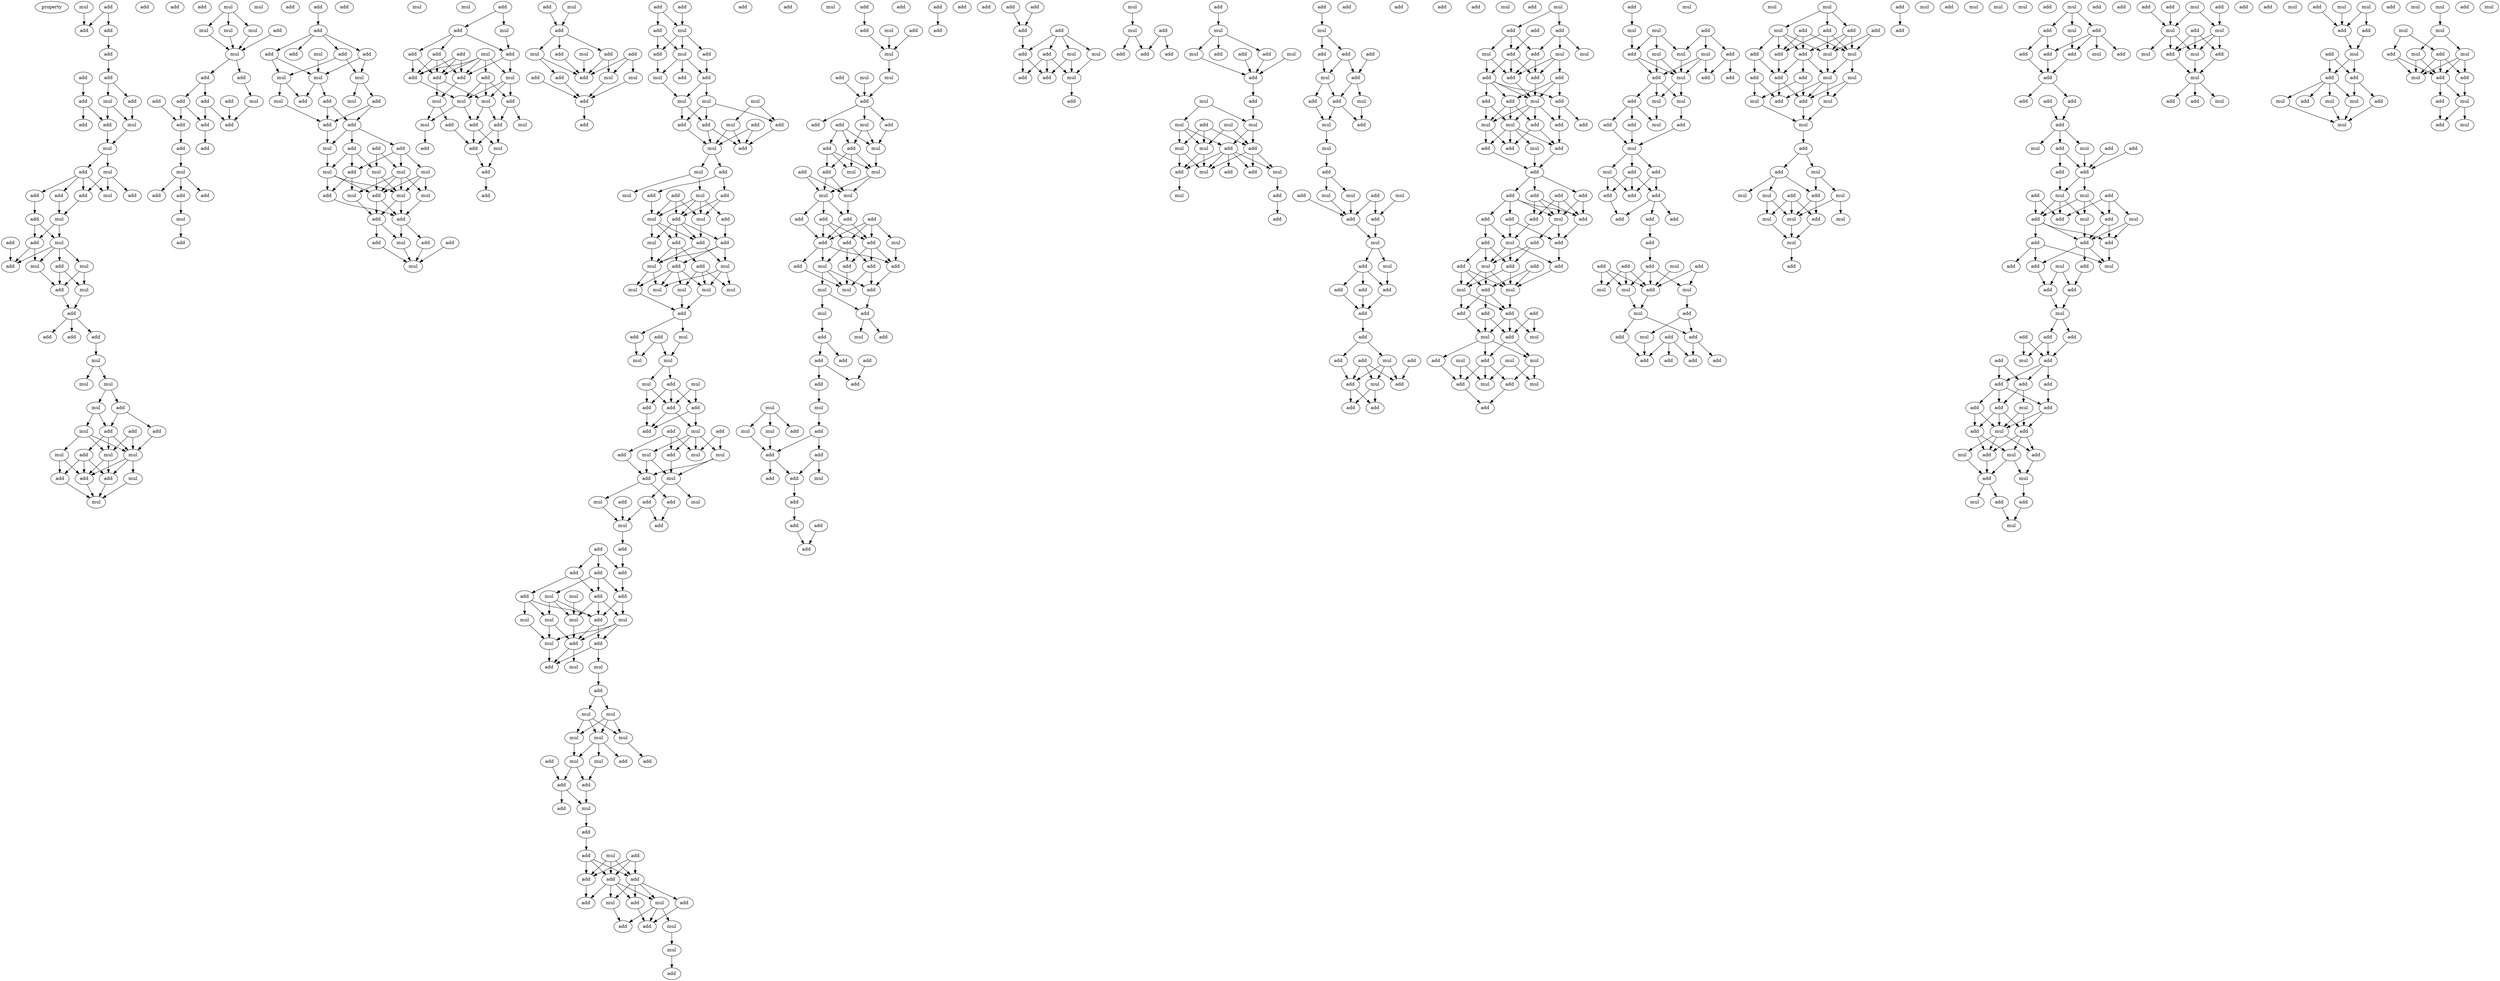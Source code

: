 digraph {
    node [fontcolor=black]
    property [mul=2,lf=1.8]
    0 [ label = mul ];
    1 [ label = add ];
    2 [ label = add ];
    3 [ label = add ];
    4 [ label = add ];
    5 [ label = add ];
    6 [ label = add ];
    7 [ label = add ];
    8 [ label = add ];
    9 [ label = add ];
    10 [ label = add ];
    11 [ label = mul ];
    12 [ label = add ];
    13 [ label = mul ];
    14 [ label = add ];
    15 [ label = mul ];
    16 [ label = add ];
    17 [ label = mul ];
    18 [ label = add ];
    19 [ label = add ];
    20 [ label = add ];
    21 [ label = mul ];
    22 [ label = add ];
    23 [ label = mul ];
    24 [ label = add ];
    25 [ label = add ];
    26 [ label = add ];
    27 [ label = mul ];
    28 [ label = add ];
    29 [ label = add ];
    30 [ label = mul ];
    31 [ label = mul ];
    32 [ label = add ];
    33 [ label = mul ];
    34 [ label = add ];
    35 [ label = add ];
    36 [ label = add ];
    37 [ label = add ];
    38 [ label = add ];
    39 [ label = mul ];
    40 [ label = mul ];
    41 [ label = mul ];
    42 [ label = mul ];
    43 [ label = add ];
    44 [ label = add ];
    45 [ label = add ];
    46 [ label = add ];
    47 [ label = mul ];
    48 [ label = mul ];
    49 [ label = add ];
    50 [ label = mul ];
    51 [ label = mul ];
    52 [ label = add ];
    53 [ label = add ];
    54 [ label = add ];
    55 [ label = mul ];
    56 [ label = mul ];
    57 [ label = mul ];
    58 [ label = add ];
    59 [ label = mul ];
    60 [ label = mul ];
    61 [ label = mul ];
    62 [ label = mul ];
    63 [ label = add ];
    64 [ label = add ];
    65 [ label = mul ];
    66 [ label = add ];
    67 [ label = add ];
    68 [ label = add ];
    69 [ label = add ];
    70 [ label = add ];
    71 [ label = add ];
    72 [ label = add ];
    73 [ label = add ];
    74 [ label = add ];
    75 [ label = mul ];
    76 [ label = add ];
    77 [ label = add ];
    78 [ label = mul ];
    79 [ label = add ];
    80 [ label = add ];
    81 [ label = mul ];
    82 [ label = add ];
    83 [ label = add ];
    84 [ label = add ];
    85 [ label = add ];
    86 [ label = mul ];
    87 [ label = add ];
    88 [ label = add ];
    89 [ label = add ];
    90 [ label = add ];
    91 [ label = mul ];
    92 [ label = mul ];
    93 [ label = mul ];
    94 [ label = mul ];
    95 [ label = add ];
    96 [ label = mul ];
    97 [ label = add ];
    98 [ label = add ];
    99 [ label = add ];
    100 [ label = add ];
    101 [ label = mul ];
    102 [ label = add ];
    103 [ label = add ];
    104 [ label = add ];
    105 [ label = add ];
    106 [ label = mul ];
    107 [ label = mul ];
    108 [ label = mul ];
    109 [ label = mul ];
    110 [ label = add ];
    111 [ label = mul ];
    112 [ label = add ];
    113 [ label = mul ];
    114 [ label = mul ];
    115 [ label = add ];
    116 [ label = add ];
    117 [ label = add ];
    118 [ label = add ];
    119 [ label = mul ];
    120 [ label = add ];
    121 [ label = mul ];
    122 [ label = mul ];
    123 [ label = mul ];
    124 [ label = add ];
    125 [ label = mul ];
    126 [ label = add ];
    127 [ label = add ];
    128 [ label = mul ];
    129 [ label = add ];
    130 [ label = add ];
    131 [ label = add ];
    132 [ label = add ];
    133 [ label = add ];
    134 [ label = add ];
    135 [ label = mul ];
    136 [ label = add ];
    137 [ label = add ];
    138 [ label = mul ];
    139 [ label = mul ];
    140 [ label = mul ];
    141 [ label = add ];
    142 [ label = add ];
    143 [ label = add ];
    144 [ label = mul ];
    145 [ label = mul ];
    146 [ label = mul ];
    147 [ label = add ];
    148 [ label = add ];
    149 [ label = add ];
    150 [ label = add ];
    151 [ label = add ];
    152 [ label = mul ];
    153 [ label = add ];
    154 [ label = add ];
    155 [ label = add ];
    156 [ label = mul ];
    157 [ label = add ];
    158 [ label = mul ];
    159 [ label = add ];
    160 [ label = mul ];
    161 [ label = add ];
    162 [ label = mul ];
    163 [ label = add ];
    164 [ label = add ];
    165 [ label = add ];
    166 [ label = add ];
    167 [ label = add ];
    168 [ label = add ];
    169 [ label = mul ];
    170 [ label = mul ];
    171 [ label = add ];
    172 [ label = add ];
    173 [ label = mul ];
    174 [ label = add ];
    175 [ label = add ];
    176 [ label = mul ];
    177 [ label = mul ];
    178 [ label = mul ];
    179 [ label = add ];
    180 [ label = add ];
    181 [ label = mul ];
    182 [ label = add ];
    183 [ label = add ];
    184 [ label = mul ];
    185 [ label = add ];
    186 [ label = add ];
    187 [ label = mul ];
    188 [ label = mul ];
    189 [ label = add ];
    190 [ label = mul ];
    191 [ label = add ];
    192 [ label = add ];
    193 [ label = add ];
    194 [ label = mul ];
    195 [ label = add ];
    196 [ label = mul ];
    197 [ label = add ];
    198 [ label = add ];
    199 [ label = mul ];
    200 [ label = add ];
    201 [ label = add ];
    202 [ label = mul ];
    203 [ label = add ];
    204 [ label = mul ];
    205 [ label = mul ];
    206 [ label = mul ];
    207 [ label = mul ];
    208 [ label = mul ];
    209 [ label = mul ];
    210 [ label = add ];
    211 [ label = add ];
    212 [ label = add ];
    213 [ label = mul ];
    214 [ label = add ];
    215 [ label = mul ];
    216 [ label = mul ];
    217 [ label = mul ];
    218 [ label = mul ];
    219 [ label = add ];
    220 [ label = add ];
    221 [ label = add ];
    222 [ label = add ];
    223 [ label = add ];
    224 [ label = add ];
    225 [ label = add ];
    226 [ label = mul ];
    227 [ label = add ];
    228 [ label = add ];
    229 [ label = mul ];
    230 [ label = mul ];
    231 [ label = mul ];
    232 [ label = mul ];
    233 [ label = add ];
    234 [ label = add ];
    235 [ label = mul ];
    236 [ label = add ];
    237 [ label = add ];
    238 [ label = mul ];
    239 [ label = mul ];
    240 [ label = add ];
    241 [ label = add ];
    242 [ label = add ];
    243 [ label = add ];
    244 [ label = add ];
    245 [ label = add ];
    246 [ label = add ];
    247 [ label = add ];
    248 [ label = add ];
    249 [ label = mul ];
    250 [ label = mul ];
    251 [ label = add ];
    252 [ label = mul ];
    253 [ label = mul ];
    254 [ label = mul ];
    255 [ label = mul ];
    256 [ label = add ];
    257 [ label = add ];
    258 [ label = mul ];
    259 [ label = add ];
    260 [ label = add ];
    261 [ label = mul ];
    262 [ label = mul ];
    263 [ label = add ];
    264 [ label = mul ];
    265 [ label = mul ];
    266 [ label = mul ];
    267 [ label = mul ];
    268 [ label = mul ];
    269 [ label = add ];
    270 [ label = mul ];
    271 [ label = add ];
    272 [ label = add ];
    273 [ label = mul ];
    274 [ label = add ];
    275 [ label = add ];
    276 [ label = mul ];
    277 [ label = add ];
    278 [ label = add ];
    279 [ label = add ];
    280 [ label = mul ];
    281 [ label = mul ];
    282 [ label = add ];
    283 [ label = add ];
    284 [ label = add ];
    285 [ label = add ];
    286 [ label = add ];
    287 [ label = add ];
    288 [ label = mul ];
    289 [ label = add ];
    290 [ label = mul ];
    291 [ label = add ];
    292 [ label = add ];
    293 [ label = mul ];
    294 [ label = mul ];
    295 [ label = add ];
    296 [ label = add ];
    297 [ label = add ];
    298 [ label = mul ];
    299 [ label = add ];
    300 [ label = mul ];
    301 [ label = add ];
    302 [ label = add ];
    303 [ label = mul ];
    304 [ label = mul ];
    305 [ label = add ];
    306 [ label = mul ];
    307 [ label = add ];
    308 [ label = add ];
    309 [ label = add ];
    310 [ label = add ];
    311 [ label = mul ];
    312 [ label = add ];
    313 [ label = add ];
    314 [ label = add ];
    315 [ label = mul ];
    316 [ label = mul ];
    317 [ label = mul ];
    318 [ label = mul ];
    319 [ label = add ];
    320 [ label = add ];
    321 [ label = add ];
    322 [ label = add ];
    323 [ label = add ];
    324 [ label = add ];
    325 [ label = add ];
    326 [ label = mul ];
    327 [ label = add ];
    328 [ label = add ];
    329 [ label = mul ];
    330 [ label = add ];
    331 [ label = add ];
    332 [ label = add ];
    333 [ label = mul ];
    334 [ label = mul ];
    335 [ label = mul ];
    336 [ label = add ];
    337 [ label = add ];
    338 [ label = add ];
    339 [ label = add ];
    340 [ label = mul ];
    341 [ label = add ];
    342 [ label = add ];
    343 [ label = add ];
    344 [ label = add ];
    345 [ label = add ];
    346 [ label = add ];
    347 [ label = mul ];
    348 [ label = mul ];
    349 [ label = add ];
    350 [ label = mul ];
    351 [ label = mul ];
    352 [ label = add ];
    353 [ label = add ];
    354 [ label = add ];
    355 [ label = add ];
    356 [ label = add ];
    357 [ label = mul ];
    358 [ label = add ];
    359 [ label = add ];
    360 [ label = add ];
    361 [ label = add ];
    362 [ label = add ];
    363 [ label = add ];
    364 [ label = add ];
    365 [ label = add ];
    366 [ label = add ];
    367 [ label = add ];
    368 [ label = add ];
    369 [ label = add ];
    370 [ label = mul ];
    371 [ label = mul ];
    372 [ label = mul ];
    373 [ label = add ];
    374 [ label = add ];
    375 [ label = add ];
    376 [ label = mul ];
    377 [ label = mul ];
    378 [ label = add ];
    379 [ label = add ];
    380 [ label = add ];
    381 [ label = add ];
    382 [ label = add ];
    383 [ label = mul ];
    384 [ label = add ];
    385 [ label = add ];
    386 [ label = mul ];
    387 [ label = add ];
    388 [ label = mul ];
    389 [ label = add ];
    390 [ label = mul ];
    391 [ label = add ];
    392 [ label = mul ];
    393 [ label = mul ];
    394 [ label = add ];
    395 [ label = mul ];
    396 [ label = mul ];
    397 [ label = mul ];
    398 [ label = add ];
    399 [ label = add ];
    400 [ label = add ];
    401 [ label = mul ];
    402 [ label = mul ];
    403 [ label = add ];
    404 [ label = add ];
    405 [ label = mul ];
    406 [ label = add ];
    407 [ label = add ];
    408 [ label = add ];
    409 [ label = add ];
    410 [ label = mul ];
    411 [ label = add ];
    412 [ label = add ];
    413 [ label = add ];
    414 [ label = mul ];
    415 [ label = add ];
    416 [ label = add ];
    417 [ label = mul ];
    418 [ label = add ];
    419 [ label = add ];
    420 [ label = mul ];
    421 [ label = add ];
    422 [ label = mul ];
    423 [ label = add ];
    424 [ label = add ];
    425 [ label = add ];
    426 [ label = mul ];
    427 [ label = mul ];
    428 [ label = mul ];
    429 [ label = add ];
    430 [ label = add ];
    431 [ label = mul ];
    432 [ label = add ];
    433 [ label = mul ];
    434 [ label = add ];
    435 [ label = add ];
    436 [ label = mul ];
    437 [ label = add ];
    438 [ label = add ];
    439 [ label = add ];
    440 [ label = add ];
    441 [ label = add ];
    442 [ label = add ];
    443 [ label = mul ];
    444 [ label = add ];
    445 [ label = add ];
    446 [ label = add ];
    447 [ label = mul ];
    448 [ label = add ];
    449 [ label = add ];
    450 [ label = add ];
    451 [ label = add ];
    452 [ label = mul ];
    453 [ label = add ];
    454 [ label = add ];
    455 [ label = add ];
    456 [ label = add ];
    457 [ label = mul ];
    458 [ label = add ];
    459 [ label = mul ];
    460 [ label = mul ];
    461 [ label = add ];
    462 [ label = add ];
    463 [ label = add ];
    464 [ label = add ];
    465 [ label = add ];
    466 [ label = add ];
    467 [ label = add ];
    468 [ label = mul ];
    469 [ label = add ];
    470 [ label = mul ];
    471 [ label = mul ];
    472 [ label = add ];
    473 [ label = add ];
    474 [ label = mul ];
    475 [ label = add ];
    476 [ label = add ];
    477 [ label = add ];
    478 [ label = add ];
    479 [ label = add ];
    480 [ label = add ];
    481 [ label = add ];
    482 [ label = add ];
    483 [ label = add ];
    484 [ label = add ];
    485 [ label = mul ];
    486 [ label = add ];
    487 [ label = add ];
    488 [ label = mul ];
    489 [ label = add ];
    490 [ label = add ];
    491 [ label = add ];
    492 [ label = add ];
    493 [ label = add ];
    494 [ label = add ];
    495 [ label = mul ];
    496 [ label = add ];
    497 [ label = add ];
    498 [ label = mul ];
    499 [ label = mul ];
    500 [ label = add ];
    501 [ label = add ];
    502 [ label = add ];
    503 [ label = add ];
    504 [ label = mul ];
    505 [ label = mul ];
    506 [ label = add ];
    507 [ label = add ];
    508 [ label = add ];
    509 [ label = mul ];
    510 [ label = mul ];
    511 [ label = mul ];
    512 [ label = mul ];
    513 [ label = mul ];
    514 [ label = add ];
    515 [ label = add ];
    516 [ label = add ];
    517 [ label = add ];
    518 [ label = mul ];
    519 [ label = add ];
    520 [ label = mul ];
    521 [ label = add ];
    522 [ label = mul ];
    523 [ label = add ];
    524 [ label = mul ];
    525 [ label = mul ];
    526 [ label = add ];
    527 [ label = add ];
    528 [ label = add ];
    529 [ label = mul ];
    530 [ label = mul ];
    531 [ label = add ];
    532 [ label = mul ];
    533 [ label = mul ];
    534 [ label = add ];
    535 [ label = mul ];
    536 [ label = add ];
    537 [ label = add ];
    538 [ label = mul ];
    539 [ label = mul ];
    540 [ label = mul ];
    541 [ label = add ];
    542 [ label = add ];
    543 [ label = add ];
    544 [ label = add ];
    545 [ label = add ];
    546 [ label = add ];
    547 [ label = add ];
    548 [ label = add ];
    549 [ label = add ];
    550 [ label = add ];
    551 [ label = mul ];
    552 [ label = add ];
    553 [ label = add ];
    554 [ label = add ];
    555 [ label = mul ];
    556 [ label = add ];
    557 [ label = mul ];
    558 [ label = mul ];
    559 [ label = add ];
    560 [ label = mul ];
    561 [ label = add ];
    562 [ label = mul ];
    563 [ label = add ];
    564 [ label = add ];
    565 [ label = add ];
    566 [ label = add ];
    567 [ label = add ];
    568 [ label = add ];
    569 [ label = mul ];
    570 [ label = add ];
    571 [ label = add ];
    572 [ label = mul ];
    573 [ label = add ];
    574 [ label = add ];
    575 [ label = mul ];
    576 [ label = mul ];
    577 [ label = add ];
    578 [ label = add ];
    579 [ label = add ];
    580 [ label = add ];
    581 [ label = mul ];
    582 [ label = mul ];
    583 [ label = add ];
    584 [ label = add ];
    585 [ label = add ];
    586 [ label = add ];
    587 [ label = mul ];
    588 [ label = mul ];
    589 [ label = mul ];
    590 [ label = add ];
    591 [ label = add ];
    592 [ label = mul ];
    593 [ label = mul ];
    594 [ label = mul ];
    595 [ label = add ];
    596 [ label = mul ];
    597 [ label = add ];
    598 [ label = add ];
    599 [ label = mul ];
    600 [ label = mul ];
    601 [ label = mul ];
    602 [ label = mul ];
    603 [ label = add ];
    604 [ label = mul ];
    605 [ label = add ];
    606 [ label = mul ];
    607 [ label = add ];
    608 [ label = add ];
    609 [ label = mul ];
    610 [ label = mul ];
    611 [ label = add ];
    612 [ label = mul ];
    613 [ label = mul ];
    614 [ label = add ];
    615 [ label = add ];
    616 [ label = add ];
    617 [ label = add ];
    618 [ label = add ];
    619 [ label = add ];
    620 [ label = mul ];
    621 [ label = add ];
    622 [ label = add ];
    623 [ label = add ];
    624 [ label = add ];
    625 [ label = add ];
    626 [ label = add ];
    627 [ label = mul ];
    628 [ label = mul ];
    629 [ label = add ];
    630 [ label = add ];
    631 [ label = add ];
    632 [ label = add ];
    633 [ label = add ];
    634 [ label = add ];
    635 [ label = mul ];
    636 [ label = add ];
    637 [ label = mul ];
    638 [ label = mul ];
    639 [ label = mul ];
    640 [ label = add ];
    641 [ label = add ];
    642 [ label = add ];
    643 [ label = add ];
    644 [ label = add ];
    645 [ label = add ];
    646 [ label = add ];
    647 [ label = add ];
    648 [ label = mul ];
    649 [ label = mul ];
    650 [ label = add ];
    651 [ label = add ];
    652 [ label = add ];
    653 [ label = mul ];
    654 [ label = add ];
    655 [ label = add ];
    656 [ label = add ];
    657 [ label = add ];
    658 [ label = mul ];
    659 [ label = add ];
    660 [ label = add ];
    661 [ label = add ];
    662 [ label = add ];
    663 [ label = mul ];
    664 [ label = add ];
    665 [ label = add ];
    666 [ label = add ];
    667 [ label = add ];
    668 [ label = mul ];
    669 [ label = add ];
    670 [ label = add ];
    671 [ label = mul ];
    672 [ label = mul ];
    673 [ label = add ];
    674 [ label = mul ];
    675 [ label = add ];
    676 [ label = mul ];
    677 [ label = add ];
    678 [ label = add ];
    679 [ label = mul ];
    680 [ label = add ];
    681 [ label = add ];
    682 [ label = add ];
    683 [ label = mul ];
    684 [ label = add ];
    685 [ label = mul ];
    686 [ label = mul ];
    687 [ label = add ];
    688 [ label = mul ];
    689 [ label = mul ];
    690 [ label = add ];
    691 [ label = add ];
    692 [ label = mul ];
    693 [ label = add ];
    694 [ label = add ];
    695 [ label = mul ];
    696 [ label = add ];
    697 [ label = add ];
    698 [ label = mul ];
    699 [ label = mul ];
    700 [ label = mul ];
    701 [ label = add ];
    702 [ label = add ];
    703 [ label = add ];
    704 [ label = add ];
    705 [ label = add ];
    706 [ label = mul ];
    707 [ label = add ];
    708 [ label = add ];
    709 [ label = add ];
    710 [ label = mul ];
    711 [ label = mul ];
    712 [ label = mul ];
    713 [ label = add ];
    714 [ label = mul ];
    715 [ label = mul ];
    716 [ label = mul ];
    717 [ label = mul ];
    718 [ label = mul ];
    719 [ label = add ];
    720 [ label = mul ];
    721 [ label = add ];
    722 [ label = mul ];
    723 [ label = add ];
    724 [ label = add ];
    725 [ label = mul ];
    726 [ label = add ];
    727 [ label = mul ];
    728 [ label = add ];
    729 [ label = mul ];
    730 [ label = add ];
    731 [ label = mul ];
    0 -> 3 [ name = 0 ];
    1 -> 3 [ name = 1 ];
    1 -> 4 [ name = 2 ];
    4 -> 5 [ name = 3 ];
    5 -> 6 [ name = 4 ];
    6 -> 10 [ name = 5 ];
    6 -> 11 [ name = 6 ];
    7 -> 9 [ name = 7 ];
    9 -> 12 [ name = 8 ];
    9 -> 14 [ name = 9 ];
    10 -> 13 [ name = 10 ];
    11 -> 12 [ name = 11 ];
    11 -> 13 [ name = 12 ];
    12 -> 15 [ name = 13 ];
    13 -> 15 [ name = 14 ];
    15 -> 16 [ name = 15 ];
    15 -> 17 [ name = 16 ];
    16 -> 18 [ name = 17 ];
    16 -> 20 [ name = 18 ];
    16 -> 21 [ name = 19 ];
    16 -> 22 [ name = 20 ];
    17 -> 19 [ name = 21 ];
    17 -> 20 [ name = 22 ];
    17 -> 21 [ name = 23 ];
    18 -> 23 [ name = 24 ];
    20 -> 23 [ name = 25 ];
    22 -> 24 [ name = 26 ];
    23 -> 26 [ name = 27 ];
    23 -> 27 [ name = 28 ];
    24 -> 26 [ name = 29 ];
    24 -> 27 [ name = 30 ];
    25 -> 28 [ name = 31 ];
    26 -> 28 [ name = 32 ];
    26 -> 31 [ name = 33 ];
    27 -> 28 [ name = 34 ];
    27 -> 29 [ name = 35 ];
    27 -> 30 [ name = 36 ];
    27 -> 31 [ name = 37 ];
    29 -> 32 [ name = 38 ];
    29 -> 33 [ name = 39 ];
    30 -> 32 [ name = 40 ];
    30 -> 33 [ name = 41 ];
    31 -> 32 [ name = 42 ];
    32 -> 34 [ name = 43 ];
    33 -> 34 [ name = 44 ];
    34 -> 35 [ name = 45 ];
    34 -> 36 [ name = 46 ];
    34 -> 37 [ name = 47 ];
    37 -> 39 [ name = 48 ];
    39 -> 40 [ name = 49 ];
    39 -> 41 [ name = 50 ];
    41 -> 42 [ name = 51 ];
    41 -> 43 [ name = 52 ];
    42 -> 46 [ name = 53 ];
    42 -> 47 [ name = 54 ];
    43 -> 44 [ name = 55 ];
    43 -> 46 [ name = 56 ];
    44 -> 48 [ name = 57 ];
    45 -> 48 [ name = 58 ];
    45 -> 50 [ name = 59 ];
    46 -> 48 [ name = 60 ];
    46 -> 49 [ name = 61 ];
    46 -> 50 [ name = 62 ];
    47 -> 48 [ name = 63 ];
    47 -> 50 [ name = 64 ];
    47 -> 51 [ name = 65 ];
    48 -> 53 [ name = 66 ];
    48 -> 54 [ name = 67 ];
    48 -> 55 [ name = 68 ];
    49 -> 52 [ name = 69 ];
    49 -> 53 [ name = 70 ];
    49 -> 54 [ name = 71 ];
    50 -> 53 [ name = 72 ];
    50 -> 54 [ name = 73 ];
    51 -> 52 [ name = 74 ];
    51 -> 53 [ name = 75 ];
    52 -> 56 [ name = 76 ];
    53 -> 56 [ name = 77 ];
    54 -> 56 [ name = 78 ];
    55 -> 56 [ name = 79 ];
    57 -> 59 [ name = 80 ];
    57 -> 60 [ name = 81 ];
    57 -> 61 [ name = 82 ];
    58 -> 62 [ name = 83 ];
    59 -> 62 [ name = 84 ];
    60 -> 62 [ name = 85 ];
    61 -> 62 [ name = 86 ];
    62 -> 63 [ name = 87 ];
    62 -> 64 [ name = 88 ];
    63 -> 66 [ name = 89 ];
    63 -> 67 [ name = 90 ];
    64 -> 65 [ name = 91 ];
    65 -> 70 [ name = 92 ];
    66 -> 71 [ name = 93 ];
    66 -> 72 [ name = 94 ];
    67 -> 70 [ name = 95 ];
    67 -> 71 [ name = 96 ];
    68 -> 72 [ name = 97 ];
    69 -> 70 [ name = 98 ];
    71 -> 73 [ name = 99 ];
    72 -> 74 [ name = 100 ];
    74 -> 75 [ name = 101 ];
    75 -> 76 [ name = 102 ];
    75 -> 77 [ name = 103 ];
    75 -> 79 [ name = 104 ];
    77 -> 81 [ name = 105 ];
    81 -> 82 [ name = 106 ];
    83 -> 85 [ name = 107 ];
    85 -> 87 [ name = 108 ];
    85 -> 88 [ name = 109 ];
    85 -> 89 [ name = 110 ];
    85 -> 90 [ name = 111 ];
    86 -> 91 [ name = 112 ];
    87 -> 92 [ name = 113 ];
    87 -> 93 [ name = 114 ];
    88 -> 91 [ name = 115 ];
    88 -> 92 [ name = 116 ];
    90 -> 91 [ name = 117 ];
    90 -> 93 [ name = 118 ];
    91 -> 95 [ name = 119 ];
    91 -> 97 [ name = 120 ];
    92 -> 96 [ name = 121 ];
    92 -> 97 [ name = 122 ];
    93 -> 94 [ name = 123 ];
    93 -> 98 [ name = 124 ];
    95 -> 99 [ name = 125 ];
    95 -> 100 [ name = 126 ];
    96 -> 99 [ name = 127 ];
    98 -> 99 [ name = 128 ];
    98 -> 100 [ name = 129 ];
    99 -> 101 [ name = 130 ];
    100 -> 101 [ name = 131 ];
    100 -> 102 [ name = 132 ];
    100 -> 104 [ name = 133 ];
    101 -> 106 [ name = 134 ];
    102 -> 105 [ name = 135 ];
    102 -> 107 [ name = 136 ];
    102 -> 108 [ name = 137 ];
    103 -> 107 [ name = 138 ];
    103 -> 109 [ name = 139 ];
    104 -> 105 [ name = 140 ];
    104 -> 106 [ name = 141 ];
    104 -> 109 [ name = 142 ];
    105 -> 112 [ name = 143 ];
    105 -> 113 [ name = 144 ];
    106 -> 110 [ name = 145 ];
    106 -> 112 [ name = 146 ];
    106 -> 114 [ name = 147 ];
    107 -> 110 [ name = 148 ];
    107 -> 111 [ name = 149 ];
    107 -> 113 [ name = 150 ];
    107 -> 114 [ name = 151 ];
    108 -> 110 [ name = 152 ];
    108 -> 111 [ name = 153 ];
    108 -> 114 [ name = 154 ];
    109 -> 110 [ name = 155 ];
    109 -> 114 [ name = 156 ];
    110 -> 115 [ name = 157 ];
    110 -> 116 [ name = 158 ];
    111 -> 116 [ name = 159 ];
    112 -> 116 [ name = 160 ];
    113 -> 115 [ name = 161 ];
    114 -> 115 [ name = 162 ];
    114 -> 116 [ name = 163 ];
    115 -> 117 [ name = 164 ];
    115 -> 119 [ name = 165 ];
    116 -> 118 [ name = 166 ];
    116 -> 119 [ name = 167 ];
    117 -> 121 [ name = 168 ];
    118 -> 121 [ name = 169 ];
    119 -> 121 [ name = 170 ];
    120 -> 121 [ name = 171 ];
    124 -> 125 [ name = 172 ];
    124 -> 126 [ name = 173 ];
    125 -> 130 [ name = 174 ];
    126 -> 129 [ name = 175 ];
    126 -> 130 [ name = 176 ];
    126 -> 131 [ name = 177 ];
    127 -> 132 [ name = 178 ];
    127 -> 134 [ name = 179 ];
    127 -> 136 [ name = 180 ];
    128 -> 132 [ name = 181 ];
    128 -> 133 [ name = 182 ];
    128 -> 134 [ name = 183 ];
    128 -> 135 [ name = 184 ];
    128 -> 136 [ name = 185 ];
    129 -> 132 [ name = 186 ];
    129 -> 134 [ name = 187 ];
    130 -> 135 [ name = 188 ];
    130 -> 136 [ name = 189 ];
    131 -> 132 [ name = 190 ];
    131 -> 134 [ name = 191 ];
    131 -> 136 [ name = 192 ];
    132 -> 139 [ name = 193 ];
    132 -> 140 [ name = 194 ];
    133 -> 137 [ name = 195 ];
    133 -> 138 [ name = 196 ];
    133 -> 139 [ name = 197 ];
    134 -> 138 [ name = 198 ];
    135 -> 137 [ name = 199 ];
    135 -> 138 [ name = 200 ];
    135 -> 139 [ name = 201 ];
    136 -> 140 [ name = 202 ];
    137 -> 143 [ name = 203 ];
    137 -> 144 [ name = 204 ];
    138 -> 141 [ name = 205 ];
    138 -> 145 [ name = 206 ];
    139 -> 141 [ name = 207 ];
    139 -> 143 [ name = 208 ];
    140 -> 142 [ name = 209 ];
    140 -> 145 [ name = 210 ];
    141 -> 146 [ name = 211 ];
    141 -> 147 [ name = 212 ];
    142 -> 147 [ name = 213 ];
    143 -> 146 [ name = 214 ];
    143 -> 147 [ name = 215 ];
    145 -> 148 [ name = 216 ];
    146 -> 149 [ name = 217 ];
    147 -> 149 [ name = 218 ];
    149 -> 150 [ name = 219 ];
    151 -> 153 [ name = 220 ];
    152 -> 153 [ name = 221 ];
    153 -> 155 [ name = 222 ];
    153 -> 156 [ name = 223 ];
    153 -> 157 [ name = 224 ];
    154 -> 160 [ name = 225 ];
    154 -> 162 [ name = 226 ];
    154 -> 163 [ name = 227 ];
    155 -> 163 [ name = 228 ];
    156 -> 159 [ name = 229 ];
    156 -> 163 [ name = 230 ];
    157 -> 160 [ name = 231 ];
    157 -> 163 [ name = 232 ];
    158 -> 163 [ name = 233 ];
    159 -> 164 [ name = 234 ];
    160 -> 164 [ name = 235 ];
    161 -> 164 [ name = 236 ];
    162 -> 164 [ name = 237 ];
    164 -> 165 [ name = 238 ];
    166 -> 168 [ name = 239 ];
    166 -> 169 [ name = 240 ];
    167 -> 169 [ name = 241 ];
    168 -> 170 [ name = 242 ];
    168 -> 171 [ name = 243 ];
    169 -> 170 [ name = 244 ];
    169 -> 171 [ name = 245 ];
    169 -> 172 [ name = 246 ];
    170 -> 173 [ name = 247 ];
    170 -> 174 [ name = 248 ];
    170 -> 175 [ name = 249 ];
    171 -> 173 [ name = 250 ];
    172 -> 175 [ name = 251 ];
    173 -> 177 [ name = 252 ];
    175 -> 177 [ name = 253 ];
    175 -> 178 [ name = 254 ];
    176 -> 180 [ name = 255 ];
    176 -> 181 [ name = 256 ];
    177 -> 179 [ name = 257 ];
    177 -> 183 [ name = 258 ];
    178 -> 179 [ name = 259 ];
    178 -> 180 [ name = 260 ];
    178 -> 183 [ name = 261 ];
    179 -> 184 [ name = 262 ];
    180 -> 185 [ name = 263 ];
    181 -> 184 [ name = 264 ];
    181 -> 185 [ name = 265 ];
    182 -> 184 [ name = 266 ];
    182 -> 185 [ name = 267 ];
    183 -> 184 [ name = 268 ];
    183 -> 185 [ name = 269 ];
    184 -> 186 [ name = 270 ];
    184 -> 187 [ name = 271 ];
    186 -> 191 [ name = 272 ];
    186 -> 192 [ name = 273 ];
    187 -> 188 [ name = 274 ];
    187 -> 190 [ name = 275 ];
    189 -> 193 [ name = 276 ];
    189 -> 194 [ name = 277 ];
    189 -> 196 [ name = 278 ];
    190 -> 193 [ name = 279 ];
    190 -> 194 [ name = 280 ];
    190 -> 195 [ name = 281 ];
    190 -> 196 [ name = 282 ];
    191 -> 193 [ name = 283 ];
    191 -> 194 [ name = 284 ];
    192 -> 196 [ name = 285 ];
    193 -> 197 [ name = 286 ];
    193 -> 198 [ name = 287 ];
    193 -> 199 [ name = 288 ];
    193 -> 200 [ name = 289 ];
    194 -> 197 [ name = 290 ];
    195 -> 200 [ name = 291 ];
    196 -> 197 [ name = 292 ];
    196 -> 198 [ name = 293 ];
    196 -> 199 [ name = 294 ];
    197 -> 202 [ name = 295 ];
    197 -> 204 [ name = 296 ];
    198 -> 201 [ name = 297 ];
    198 -> 203 [ name = 298 ];
    198 -> 204 [ name = 299 ];
    199 -> 204 [ name = 300 ];
    200 -> 201 [ name = 301 ];
    200 -> 202 [ name = 302 ];
    200 -> 204 [ name = 303 ];
    201 -> 206 [ name = 304 ];
    201 -> 207 [ name = 305 ];
    201 -> 208 [ name = 306 ];
    201 -> 209 [ name = 307 ];
    202 -> 205 [ name = 308 ];
    202 -> 208 [ name = 309 ];
    202 -> 209 [ name = 310 ];
    203 -> 205 [ name = 311 ];
    203 -> 207 [ name = 312 ];
    203 -> 209 [ name = 313 ];
    204 -> 206 [ name = 314 ];
    204 -> 208 [ name = 315 ];
    206 -> 210 [ name = 316 ];
    207 -> 210 [ name = 317 ];
    209 -> 210 [ name = 318 ];
    210 -> 212 [ name = 319 ];
    210 -> 213 [ name = 320 ];
    212 -> 216 [ name = 321 ];
    213 -> 215 [ name = 322 ];
    214 -> 215 [ name = 323 ];
    214 -> 216 [ name = 324 ];
    215 -> 218 [ name = 325 ];
    215 -> 219 [ name = 326 ];
    217 -> 220 [ name = 327 ];
    217 -> 222 [ name = 328 ];
    218 -> 220 [ name = 329 ];
    218 -> 221 [ name = 330 ];
    219 -> 220 [ name = 331 ];
    219 -> 221 [ name = 332 ];
    219 -> 222 [ name = 333 ];
    220 -> 224 [ name = 334 ];
    220 -> 226 [ name = 335 ];
    221 -> 224 [ name = 336 ];
    222 -> 224 [ name = 337 ];
    222 -> 226 [ name = 338 ];
    223 -> 229 [ name = 339 ];
    223 -> 231 [ name = 340 ];
    225 -> 227 [ name = 341 ];
    225 -> 228 [ name = 342 ];
    225 -> 231 [ name = 343 ];
    226 -> 228 [ name = 344 ];
    226 -> 229 [ name = 345 ];
    226 -> 230 [ name = 346 ];
    226 -> 231 [ name = 347 ];
    227 -> 233 [ name = 348 ];
    228 -> 232 [ name = 349 ];
    229 -> 232 [ name = 350 ];
    229 -> 233 [ name = 351 ];
    230 -> 232 [ name = 352 ];
    230 -> 233 [ name = 353 ];
    232 -> 236 [ name = 354 ];
    232 -> 238 [ name = 355 ];
    233 -> 234 [ name = 356 ];
    233 -> 235 [ name = 357 ];
    234 -> 240 [ name = 358 ];
    235 -> 239 [ name = 359 ];
    236 -> 239 [ name = 360 ];
    236 -> 240 [ name = 361 ];
    237 -> 239 [ name = 362 ];
    239 -> 242 [ name = 363 ];
    241 -> 243 [ name = 364 ];
    241 -> 244 [ name = 365 ];
    241 -> 245 [ name = 366 ];
    242 -> 244 [ name = 367 ];
    243 -> 246 [ name = 368 ];
    243 -> 248 [ name = 369 ];
    243 -> 250 [ name = 370 ];
    244 -> 248 [ name = 371 ];
    245 -> 246 [ name = 372 ];
    245 -> 247 [ name = 373 ];
    246 -> 251 [ name = 374 ];
    246 -> 254 [ name = 375 ];
    246 -> 255 [ name = 376 ];
    247 -> 251 [ name = 377 ];
    247 -> 252 [ name = 378 ];
    247 -> 253 [ name = 379 ];
    248 -> 251 [ name = 380 ];
    248 -> 255 [ name = 381 ];
    249 -> 254 [ name = 382 ];
    250 -> 251 [ name = 383 ];
    250 -> 252 [ name = 384 ];
    250 -> 254 [ name = 385 ];
    251 -> 256 [ name = 386 ];
    251 -> 257 [ name = 387 ];
    252 -> 257 [ name = 388 ];
    252 -> 258 [ name = 389 ];
    253 -> 258 [ name = 390 ];
    254 -> 257 [ name = 391 ];
    255 -> 256 [ name = 392 ];
    255 -> 257 [ name = 393 ];
    255 -> 258 [ name = 394 ];
    256 -> 259 [ name = 395 ];
    256 -> 262 [ name = 396 ];
    257 -> 259 [ name = 397 ];
    257 -> 261 [ name = 398 ];
    258 -> 259 [ name = 399 ];
    262 -> 263 [ name = 400 ];
    263 -> 264 [ name = 401 ];
    263 -> 265 [ name = 402 ];
    264 -> 266 [ name = 403 ];
    264 -> 267 [ name = 404 ];
    264 -> 268 [ name = 405 ];
    265 -> 266 [ name = 406 ];
    265 -> 267 [ name = 407 ];
    265 -> 268 [ name = 408 ];
    266 -> 273 [ name = 409 ];
    267 -> 270 [ name = 410 ];
    267 -> 272 [ name = 411 ];
    267 -> 273 [ name = 412 ];
    268 -> 271 [ name = 413 ];
    269 -> 274 [ name = 414 ];
    270 -> 275 [ name = 415 ];
    273 -> 274 [ name = 416 ];
    273 -> 275 [ name = 417 ];
    274 -> 276 [ name = 418 ];
    274 -> 277 [ name = 419 ];
    275 -> 276 [ name = 420 ];
    276 -> 278 [ name = 421 ];
    278 -> 279 [ name = 422 ];
    279 -> 283 [ name = 423 ];
    279 -> 284 [ name = 424 ];
    279 -> 285 [ name = 425 ];
    280 -> 283 [ name = 426 ];
    280 -> 284 [ name = 427 ];
    280 -> 285 [ name = 428 ];
    282 -> 283 [ name = 429 ];
    282 -> 284 [ name = 430 ];
    282 -> 285 [ name = 431 ];
    283 -> 286 [ name = 432 ];
    284 -> 287 [ name = 433 ];
    284 -> 288 [ name = 434 ];
    284 -> 289 [ name = 435 ];
    284 -> 290 [ name = 436 ];
    285 -> 286 [ name = 437 ];
    285 -> 288 [ name = 438 ];
    285 -> 289 [ name = 439 ];
    285 -> 290 [ name = 440 ];
    287 -> 292 [ name = 441 ];
    288 -> 291 [ name = 442 ];
    289 -> 292 [ name = 443 ];
    290 -> 291 [ name = 444 ];
    290 -> 292 [ name = 445 ];
    290 -> 293 [ name = 446 ];
    293 -> 294 [ name = 447 ];
    294 -> 295 [ name = 448 ];
    296 -> 297 [ name = 449 ];
    297 -> 300 [ name = 450 ];
    298 -> 300 [ name = 451 ];
    299 -> 300 [ name = 452 ];
    300 -> 304 [ name = 453 ];
    302 -> 305 [ name = 454 ];
    303 -> 305 [ name = 455 ];
    304 -> 305 [ name = 456 ];
    305 -> 306 [ name = 457 ];
    305 -> 307 [ name = 458 ];
    305 -> 309 [ name = 459 ];
    306 -> 310 [ name = 460 ];
    306 -> 311 [ name = 461 ];
    308 -> 310 [ name = 462 ];
    308 -> 311 [ name = 463 ];
    308 -> 312 [ name = 464 ];
    309 -> 311 [ name = 465 ];
    310 -> 314 [ name = 466 ];
    310 -> 315 [ name = 467 ];
    310 -> 316 [ name = 468 ];
    311 -> 316 [ name = 469 ];
    312 -> 314 [ name = 470 ];
    312 -> 315 [ name = 471 ];
    312 -> 316 [ name = 472 ];
    313 -> 317 [ name = 473 ];
    313 -> 318 [ name = 474 ];
    314 -> 317 [ name = 475 ];
    314 -> 318 [ name = 476 ];
    316 -> 317 [ name = 477 ];
    316 -> 318 [ name = 478 ];
    317 -> 319 [ name = 479 ];
    318 -> 319 [ name = 480 ];
    318 -> 320 [ name = 481 ];
    318 -> 321 [ name = 482 ];
    319 -> 323 [ name = 483 ];
    319 -> 325 [ name = 484 ];
    320 -> 325 [ name = 485 ];
    321 -> 323 [ name = 486 ];
    321 -> 324 [ name = 487 ];
    321 -> 325 [ name = 488 ];
    322 -> 323 [ name = 489 ];
    322 -> 324 [ name = 490 ];
    322 -> 325 [ name = 491 ];
    322 -> 326 [ name = 492 ];
    323 -> 328 [ name = 493 ];
    323 -> 330 [ name = 494 ];
    323 -> 331 [ name = 495 ];
    324 -> 329 [ name = 496 ];
    324 -> 330 [ name = 497 ];
    324 -> 331 [ name = 498 ];
    325 -> 327 [ name = 499 ];
    325 -> 328 [ name = 500 ];
    325 -> 329 [ name = 501 ];
    326 -> 328 [ name = 502 ];
    327 -> 334 [ name = 503 ];
    328 -> 332 [ name = 504 ];
    329 -> 332 [ name = 505 ];
    329 -> 333 [ name = 506 ];
    329 -> 334 [ name = 507 ];
    330 -> 334 [ name = 508 ];
    331 -> 332 [ name = 509 ];
    331 -> 334 [ name = 510 ];
    332 -> 336 [ name = 511 ];
    333 -> 335 [ name = 512 ];
    333 -> 336 [ name = 513 ];
    335 -> 339 [ name = 514 ];
    336 -> 337 [ name = 515 ];
    336 -> 340 [ name = 516 ];
    338 -> 344 [ name = 517 ];
    339 -> 341 [ name = 518 ];
    339 -> 342 [ name = 519 ];
    342 -> 345 [ name = 520 ];
    342 -> 346 [ name = 521 ];
    343 -> 346 [ name = 522 ];
    345 -> 347 [ name = 523 ];
    347 -> 352 [ name = 524 ];
    348 -> 349 [ name = 525 ];
    348 -> 350 [ name = 526 ];
    348 -> 351 [ name = 527 ];
    350 -> 353 [ name = 528 ];
    351 -> 353 [ name = 529 ];
    352 -> 353 [ name = 530 ];
    352 -> 354 [ name = 531 ];
    353 -> 355 [ name = 532 ];
    353 -> 356 [ name = 533 ];
    354 -> 356 [ name = 534 ];
    354 -> 357 [ name = 535 ];
    356 -> 358 [ name = 536 ];
    358 -> 359 [ name = 537 ];
    359 -> 363 [ name = 538 ];
    361 -> 363 [ name = 539 ];
    364 -> 367 [ name = 540 ];
    365 -> 367 [ name = 541 ];
    366 -> 368 [ name = 542 ];
    366 -> 369 [ name = 543 ];
    366 -> 370 [ name = 544 ];
    366 -> 371 [ name = 545 ];
    367 -> 369 [ name = 546 ];
    368 -> 372 [ name = 547 ];
    368 -> 373 [ name = 548 ];
    368 -> 374 [ name = 549 ];
    369 -> 373 [ name = 550 ];
    369 -> 374 [ name = 551 ];
    370 -> 372 [ name = 552 ];
    370 -> 374 [ name = 553 ];
    371 -> 372 [ name = 554 ];
    372 -> 375 [ name = 555 ];
    376 -> 377 [ name = 556 ];
    377 -> 380 [ name = 557 ];
    377 -> 381 [ name = 558 ];
    378 -> 381 [ name = 559 ];
    378 -> 382 [ name = 560 ];
    379 -> 383 [ name = 561 ];
    383 -> 385 [ name = 562 ];
    383 -> 387 [ name = 563 ];
    383 -> 388 [ name = 564 ];
    384 -> 389 [ name = 565 ];
    386 -> 389 [ name = 566 ];
    387 -> 389 [ name = 567 ];
    388 -> 389 [ name = 568 ];
    389 -> 391 [ name = 569 ];
    390 -> 393 [ name = 570 ];
    390 -> 395 [ name = 571 ];
    391 -> 393 [ name = 572 ];
    392 -> 397 [ name = 573 ];
    392 -> 399 [ name = 574 ];
    393 -> 398 [ name = 575 ];
    393 -> 399 [ name = 576 ];
    394 -> 396 [ name = 577 ];
    394 -> 397 [ name = 578 ];
    394 -> 399 [ name = 579 ];
    395 -> 396 [ name = 580 ];
    395 -> 397 [ name = 581 ];
    395 -> 398 [ name = 582 ];
    396 -> 400 [ name = 583 ];
    396 -> 402 [ name = 584 ];
    397 -> 400 [ name = 585 ];
    397 -> 402 [ name = 586 ];
    398 -> 400 [ name = 587 ];
    398 -> 401 [ name = 588 ];
    398 -> 402 [ name = 589 ];
    398 -> 403 [ name = 590 ];
    398 -> 404 [ name = 591 ];
    399 -> 401 [ name = 592 ];
    399 -> 402 [ name = 593 ];
    399 -> 403 [ name = 594 ];
    400 -> 405 [ name = 595 ];
    401 -> 406 [ name = 596 ];
    406 -> 407 [ name = 597 ];
    408 -> 410 [ name = 598 ];
    410 -> 411 [ name = 599 ];
    410 -> 413 [ name = 600 ];
    411 -> 414 [ name = 601 ];
    411 -> 415 [ name = 602 ];
    412 -> 415 [ name = 603 ];
    413 -> 414 [ name = 604 ];
    414 -> 418 [ name = 605 ];
    414 -> 419 [ name = 606 ];
    415 -> 417 [ name = 607 ];
    415 -> 418 [ name = 608 ];
    417 -> 421 [ name = 609 ];
    418 -> 420 [ name = 610 ];
    418 -> 421 [ name = 611 ];
    419 -> 420 [ name = 612 ];
    420 -> 422 [ name = 613 ];
    422 -> 423 [ name = 614 ];
    423 -> 426 [ name = 615 ];
    423 -> 428 [ name = 616 ];
    424 -> 429 [ name = 617 ];
    425 -> 429 [ name = 618 ];
    425 -> 430 [ name = 619 ];
    426 -> 429 [ name = 620 ];
    427 -> 430 [ name = 621 ];
    428 -> 429 [ name = 622 ];
    429 -> 431 [ name = 623 ];
    430 -> 431 [ name = 624 ];
    431 -> 432 [ name = 625 ];
    431 -> 433 [ name = 626 ];
    432 -> 437 [ name = 627 ];
    432 -> 438 [ name = 628 ];
    432 -> 439 [ name = 629 ];
    433 -> 439 [ name = 630 ];
    437 -> 440 [ name = 631 ];
    438 -> 440 [ name = 632 ];
    439 -> 440 [ name = 633 ];
    440 -> 441 [ name = 634 ];
    441 -> 442 [ name = 635 ];
    441 -> 443 [ name = 636 ];
    442 -> 448 [ name = 637 ];
    443 -> 446 [ name = 638 ];
    443 -> 447 [ name = 639 ];
    443 -> 448 [ name = 640 ];
    444 -> 446 [ name = 641 ];
    445 -> 446 [ name = 642 ];
    445 -> 447 [ name = 643 ];
    445 -> 448 [ name = 644 ];
    447 -> 450 [ name = 645 ];
    447 -> 451 [ name = 646 ];
    448 -> 450 [ name = 647 ];
    448 -> 451 [ name = 648 ];
    452 -> 454 [ name = 649 ];
    452 -> 455 [ name = 650 ];
    453 -> 456 [ name = 651 ];
    454 -> 456 [ name = 652 ];
    454 -> 458 [ name = 653 ];
    454 -> 460 [ name = 654 ];
    455 -> 457 [ name = 655 ];
    455 -> 458 [ name = 656 ];
    455 -> 459 [ name = 657 ];
    456 -> 461 [ name = 658 ];
    456 -> 462 [ name = 659 ];
    456 -> 463 [ name = 660 ];
    457 -> 461 [ name = 661 ];
    457 -> 463 [ name = 662 ];
    457 -> 464 [ name = 663 ];
    458 -> 461 [ name = 664 ];
    458 -> 463 [ name = 665 ];
    460 -> 462 [ name = 666 ];
    460 -> 463 [ name = 667 ];
    461 -> 468 [ name = 668 ];
    462 -> 465 [ name = 669 ];
    462 -> 466 [ name = 670 ];
    462 -> 467 [ name = 671 ];
    462 -> 468 [ name = 672 ];
    463 -> 468 [ name = 673 ];
    464 -> 465 [ name = 674 ];
    464 -> 466 [ name = 675 ];
    464 -> 468 [ name = 676 ];
    465 -> 472 [ name = 677 ];
    465 -> 473 [ name = 678 ];
    466 -> 469 [ name = 679 ];
    466 -> 470 [ name = 680 ];
    466 -> 471 [ name = 681 ];
    467 -> 470 [ name = 682 ];
    467 -> 471 [ name = 683 ];
    468 -> 469 [ name = 684 ];
    468 -> 470 [ name = 685 ];
    468 -> 471 [ name = 686 ];
    468 -> 473 [ name = 687 ];
    469 -> 475 [ name = 688 ];
    469 -> 476 [ name = 689 ];
    470 -> 474 [ name = 690 ];
    470 -> 475 [ name = 691 ];
    470 -> 476 [ name = 692 ];
    470 -> 477 [ name = 693 ];
    471 -> 475 [ name = 694 ];
    471 -> 477 [ name = 695 ];
    473 -> 476 [ name = 696 ];
    474 -> 478 [ name = 697 ];
    476 -> 478 [ name = 698 ];
    477 -> 478 [ name = 699 ];
    478 -> 479 [ name = 700 ];
    478 -> 480 [ name = 701 ];
    478 -> 482 [ name = 702 ];
    479 -> 483 [ name = 703 ];
    479 -> 484 [ name = 704 ];
    479 -> 485 [ name = 705 ];
    480 -> 484 [ name = 706 ];
    480 -> 485 [ name = 707 ];
    481 -> 483 [ name = 708 ];
    481 -> 484 [ name = 709 ];
    481 -> 485 [ name = 710 ];
    482 -> 484 [ name = 711 ];
    482 -> 485 [ name = 712 ];
    482 -> 486 [ name = 713 ];
    482 -> 487 [ name = 714 ];
    483 -> 488 [ name = 715 ];
    484 -> 489 [ name = 716 ];
    485 -> 489 [ name = 717 ];
    485 -> 490 [ name = 718 ];
    486 -> 488 [ name = 719 ];
    486 -> 491 [ name = 720 ];
    487 -> 488 [ name = 721 ];
    487 -> 489 [ name = 722 ];
    488 -> 494 [ name = 723 ];
    488 -> 495 [ name = 724 ];
    488 -> 496 [ name = 725 ];
    489 -> 494 [ name = 726 ];
    490 -> 495 [ name = 727 ];
    490 -> 496 [ name = 728 ];
    491 -> 492 [ name = 729 ];
    491 -> 495 [ name = 730 ];
    491 -> 496 [ name = 731 ];
    492 -> 497 [ name = 732 ];
    492 -> 498 [ name = 733 ];
    492 -> 499 [ name = 734 ];
    493 -> 497 [ name = 735 ];
    493 -> 499 [ name = 736 ];
    494 -> 499 [ name = 737 ];
    495 -> 497 [ name = 738 ];
    495 -> 498 [ name = 739 ];
    495 -> 499 [ name = 740 ];
    496 -> 498 [ name = 741 ];
    496 -> 499 [ name = 742 ];
    497 -> 500 [ name = 743 ];
    497 -> 501 [ name = 744 ];
    497 -> 502 [ name = 745 ];
    498 -> 501 [ name = 746 ];
    498 -> 502 [ name = 747 ];
    499 -> 502 [ name = 748 ];
    500 -> 505 [ name = 749 ];
    500 -> 506 [ name = 750 ];
    501 -> 505 [ name = 751 ];
    502 -> 504 [ name = 752 ];
    502 -> 505 [ name = 753 ];
    502 -> 506 [ name = 754 ];
    503 -> 504 [ name = 755 ];
    503 -> 506 [ name = 756 ];
    505 -> 507 [ name = 757 ];
    505 -> 508 [ name = 758 ];
    505 -> 509 [ name = 759 ];
    506 -> 507 [ name = 760 ];
    506 -> 509 [ name = 761 ];
    507 -> 512 [ name = 762 ];
    507 -> 514 [ name = 763 ];
    507 -> 515 [ name = 764 ];
    508 -> 515 [ name = 765 ];
    509 -> 513 [ name = 766 ];
    509 -> 514 [ name = 767 ];
    510 -> 512 [ name = 768 ];
    510 -> 513 [ name = 769 ];
    511 -> 512 [ name = 770 ];
    511 -> 515 [ name = 771 ];
    514 -> 516 [ name = 772 ];
    515 -> 516 [ name = 773 ];
    517 -> 520 [ name = 774 ];
    518 -> 522 [ name = 775 ];
    518 -> 523 [ name = 776 ];
    518 -> 524 [ name = 777 ];
    519 -> 521 [ name = 778 ];
    519 -> 524 [ name = 779 ];
    519 -> 525 [ name = 780 ];
    520 -> 523 [ name = 781 ];
    521 -> 526 [ name = 782 ];
    521 -> 528 [ name = 783 ];
    522 -> 527 [ name = 784 ];
    522 -> 529 [ name = 785 ];
    523 -> 527 [ name = 786 ];
    523 -> 529 [ name = 787 ];
    524 -> 529 [ name = 788 ];
    525 -> 526 [ name = 789 ];
    525 -> 527 [ name = 790 ];
    525 -> 529 [ name = 791 ];
    527 -> 530 [ name = 792 ];
    527 -> 531 [ name = 793 ];
    527 -> 532 [ name = 794 ];
    529 -> 530 [ name = 795 ];
    529 -> 532 [ name = 796 ];
    530 -> 534 [ name = 797 ];
    531 -> 535 [ name = 798 ];
    531 -> 536 [ name = 799 ];
    531 -> 537 [ name = 800 ];
    532 -> 535 [ name = 801 ];
    534 -> 539 [ name = 802 ];
    536 -> 539 [ name = 803 ];
    537 -> 539 [ name = 804 ];
    539 -> 540 [ name = 805 ];
    539 -> 541 [ name = 806 ];
    539 -> 542 [ name = 807 ];
    540 -> 543 [ name = 808 ];
    540 -> 545 [ name = 809 ];
    541 -> 543 [ name = 810 ];
    541 -> 544 [ name = 811 ];
    541 -> 545 [ name = 812 ];
    542 -> 544 [ name = 813 ];
    542 -> 545 [ name = 814 ];
    543 -> 547 [ name = 815 ];
    544 -> 546 [ name = 816 ];
    544 -> 547 [ name = 817 ];
    544 -> 548 [ name = 818 ];
    548 -> 549 [ name = 819 ];
    549 -> 550 [ name = 820 ];
    550 -> 556 [ name = 821 ];
    550 -> 557 [ name = 822 ];
    550 -> 558 [ name = 823 ];
    551 -> 556 [ name = 824 ];
    552 -> 556 [ name = 825 ];
    552 -> 558 [ name = 826 ];
    553 -> 555 [ name = 827 ];
    553 -> 556 [ name = 828 ];
    553 -> 557 [ name = 829 ];
    554 -> 555 [ name = 830 ];
    554 -> 556 [ name = 831 ];
    554 -> 557 [ name = 832 ];
    556 -> 560 [ name = 833 ];
    557 -> 560 [ name = 834 ];
    558 -> 559 [ name = 835 ];
    559 -> 562 [ name = 836 ];
    559 -> 563 [ name = 837 ];
    560 -> 563 [ name = 838 ];
    560 -> 564 [ name = 839 ];
    561 -> 565 [ name = 840 ];
    561 -> 566 [ name = 841 ];
    561 -> 568 [ name = 842 ];
    562 -> 565 [ name = 843 ];
    563 -> 567 [ name = 844 ];
    563 -> 568 [ name = 845 ];
    564 -> 565 [ name = 846 ];
    569 -> 572 [ name = 847 ];
    569 -> 573 [ name = 848 ];
    569 -> 574 [ name = 849 ];
    570 -> 576 [ name = 850 ];
    570 -> 577 [ name = 851 ];
    570 -> 578 [ name = 852 ];
    571 -> 575 [ name = 853 ];
    571 -> 576 [ name = 854 ];
    572 -> 575 [ name = 855 ];
    572 -> 577 [ name = 856 ];
    572 -> 578 [ name = 857 ];
    572 -> 579 [ name = 858 ];
    573 -> 575 [ name = 859 ];
    573 -> 576 [ name = 860 ];
    573 -> 577 [ name = 861 ];
    574 -> 575 [ name = 862 ];
    574 -> 576 [ name = 863 ];
    574 -> 578 [ name = 864 ];
    575 -> 581 [ name = 865 ];
    576 -> 581 [ name = 866 ];
    576 -> 582 [ name = 867 ];
    577 -> 580 [ name = 868 ];
    578 -> 580 [ name = 869 ];
    578 -> 581 [ name = 870 ];
    578 -> 584 [ name = 871 ];
    579 -> 580 [ name = 872 ];
    579 -> 583 [ name = 873 ];
    580 -> 585 [ name = 874 ];
    580 -> 586 [ name = 875 ];
    581 -> 585 [ name = 876 ];
    581 -> 586 [ name = 877 ];
    581 -> 588 [ name = 878 ];
    582 -> 586 [ name = 879 ];
    582 -> 588 [ name = 880 ];
    583 -> 585 [ name = 881 ];
    583 -> 587 [ name = 882 ];
    584 -> 586 [ name = 883 ];
    584 -> 587 [ name = 884 ];
    586 -> 589 [ name = 885 ];
    587 -> 589 [ name = 886 ];
    588 -> 589 [ name = 887 ];
    589 -> 590 [ name = 888 ];
    590 -> 591 [ name = 889 ];
    590 -> 592 [ name = 890 ];
    591 -> 593 [ name = 891 ];
    591 -> 594 [ name = 892 ];
    591 -> 595 [ name = 893 ];
    592 -> 595 [ name = 894 ];
    592 -> 596 [ name = 895 ];
    594 -> 599 [ name = 896 ];
    594 -> 600 [ name = 897 ];
    595 -> 598 [ name = 898 ];
    595 -> 599 [ name = 899 ];
    596 -> 599 [ name = 900 ];
    596 -> 601 [ name = 901 ];
    597 -> 598 [ name = 902 ];
    597 -> 599 [ name = 903 ];
    597 -> 600 [ name = 904 ];
    598 -> 602 [ name = 905 ];
    599 -> 602 [ name = 906 ];
    600 -> 602 [ name = 907 ];
    602 -> 607 [ name = 908 ];
    603 -> 608 [ name = 909 ];
    612 -> 613 [ name = 910 ];
    612 -> 614 [ name = 911 ];
    612 -> 615 [ name = 912 ];
    613 -> 617 [ name = 913 ];
    614 -> 616 [ name = 914 ];
    614 -> 618 [ name = 915 ];
    615 -> 617 [ name = 916 ];
    615 -> 618 [ name = 917 ];
    615 -> 619 [ name = 918 ];
    615 -> 620 [ name = 919 ];
    616 -> 621 [ name = 920 ];
    617 -> 621 [ name = 921 ];
    618 -> 621 [ name = 922 ];
    621 -> 622 [ name = 923 ];
    621 -> 624 [ name = 924 ];
    623 -> 626 [ name = 925 ];
    624 -> 626 [ name = 926 ];
    626 -> 627 [ name = 927 ];
    626 -> 628 [ name = 928 ];
    626 -> 629 [ name = 929 ];
    628 -> 632 [ name = 930 ];
    629 -> 632 [ name = 931 ];
    629 -> 633 [ name = 932 ];
    630 -> 632 [ name = 933 ];
    631 -> 632 [ name = 934 ];
    632 -> 635 [ name = 935 ];
    632 -> 637 [ name = 936 ];
    633 -> 637 [ name = 937 ];
    634 -> 641 [ name = 938 ];
    634 -> 642 [ name = 939 ];
    635 -> 638 [ name = 940 ];
    635 -> 640 [ name = 941 ];
    635 -> 641 [ name = 942 ];
    636 -> 639 [ name = 943 ];
    636 -> 640 [ name = 944 ];
    636 -> 642 [ name = 945 ];
    637 -> 638 [ name = 946 ];
    637 -> 641 [ name = 947 ];
    637 -> 642 [ name = 948 ];
    638 -> 644 [ name = 949 ];
    639 -> 644 [ name = 950 ];
    639 -> 645 [ name = 951 ];
    640 -> 644 [ name = 952 ];
    640 -> 645 [ name = 953 ];
    641 -> 643 [ name = 954 ];
    641 -> 644 [ name = 955 ];
    641 -> 645 [ name = 956 ];
    643 -> 647 [ name = 957 ];
    643 -> 648 [ name = 958 ];
    643 -> 650 [ name = 959 ];
    644 -> 646 [ name = 960 ];
    644 -> 647 [ name = 961 ];
    644 -> 648 [ name = 962 ];
    645 -> 648 [ name = 963 ];
    646 -> 651 [ name = 964 ];
    647 -> 652 [ name = 965 ];
    649 -> 651 [ name = 966 ];
    649 -> 652 [ name = 967 ];
    651 -> 653 [ name = 968 ];
    652 -> 653 [ name = 969 ];
    653 -> 654 [ name = 970 ];
    653 -> 656 [ name = 971 ];
    654 -> 659 [ name = 972 ];
    655 -> 658 [ name = 973 ];
    655 -> 659 [ name = 974 ];
    656 -> 658 [ name = 975 ];
    656 -> 659 [ name = 976 ];
    657 -> 661 [ name = 977 ];
    657 -> 662 [ name = 978 ];
    659 -> 660 [ name = 979 ];
    659 -> 661 [ name = 980 ];
    659 -> 662 [ name = 981 ];
    660 -> 664 [ name = 982 ];
    661 -> 664 [ name = 983 ];
    661 -> 665 [ name = 984 ];
    661 -> 666 [ name = 985 ];
    662 -> 663 [ name = 986 ];
    662 -> 666 [ name = 987 ];
    663 -> 667 [ name = 988 ];
    663 -> 668 [ name = 989 ];
    664 -> 667 [ name = 990 ];
    664 -> 668 [ name = 991 ];
    665 -> 668 [ name = 992 ];
    665 -> 669 [ name = 993 ];
    666 -> 667 [ name = 994 ];
    666 -> 668 [ name = 995 ];
    666 -> 669 [ name = 996 ];
    667 -> 670 [ name = 997 ];
    667 -> 671 [ name = 998 ];
    667 -> 673 [ name = 999 ];
    668 -> 670 [ name = 1000 ];
    668 -> 672 [ name = 1001 ];
    668 -> 673 [ name = 1002 ];
    669 -> 670 [ name = 1003 ];
    669 -> 671 [ name = 1004 ];
    670 -> 675 [ name = 1005 ];
    671 -> 674 [ name = 1006 ];
    671 -> 675 [ name = 1007 ];
    672 -> 675 [ name = 1008 ];
    673 -> 674 [ name = 1009 ];
    674 -> 677 [ name = 1010 ];
    675 -> 676 [ name = 1011 ];
    675 -> 678 [ name = 1012 ];
    677 -> 679 [ name = 1013 ];
    678 -> 679 [ name = 1014 ];
    681 -> 686 [ name = 1015 ];
    682 -> 686 [ name = 1016 ];
    683 -> 685 [ name = 1017 ];
    683 -> 686 [ name = 1018 ];
    684 -> 685 [ name = 1019 ];
    685 -> 689 [ name = 1020 ];
    685 -> 690 [ name = 1021 ];
    685 -> 691 [ name = 1022 ];
    686 -> 688 [ name = 1023 ];
    686 -> 689 [ name = 1024 ];
    686 -> 691 [ name = 1025 ];
    687 -> 689 [ name = 1026 ];
    687 -> 690 [ name = 1027 ];
    687 -> 691 [ name = 1028 ];
    689 -> 692 [ name = 1029 ];
    690 -> 692 [ name = 1030 ];
    691 -> 692 [ name = 1031 ];
    692 -> 693 [ name = 1032 ];
    692 -> 694 [ name = 1033 ];
    692 -> 695 [ name = 1034 ];
    699 -> 703 [ name = 1035 ];
    700 -> 703 [ name = 1036 ];
    700 -> 704 [ name = 1037 ];
    702 -> 703 [ name = 1038 ];
    703 -> 706 [ name = 1039 ];
    704 -> 706 [ name = 1040 ];
    705 -> 707 [ name = 1041 ];
    705 -> 708 [ name = 1042 ];
    706 -> 707 [ name = 1043 ];
    706 -> 708 [ name = 1044 ];
    707 -> 710 [ name = 1045 ];
    707 -> 713 [ name = 1046 ];
    708 -> 709 [ name = 1047 ];
    708 -> 710 [ name = 1048 ];
    708 -> 711 [ name = 1049 ];
    708 -> 712 [ name = 1050 ];
    710 -> 714 [ name = 1051 ];
    711 -> 714 [ name = 1052 ];
    712 -> 714 [ name = 1053 ];
    713 -> 714 [ name = 1054 ];
    716 -> 718 [ name = 1055 ];
    717 -> 719 [ name = 1056 ];
    717 -> 721 [ name = 1057 ];
    718 -> 720 [ name = 1058 ];
    718 -> 722 [ name = 1059 ];
    719 -> 723 [ name = 1060 ];
    719 -> 725 [ name = 1061 ];
    720 -> 723 [ name = 1062 ];
    720 -> 724 [ name = 1063 ];
    720 -> 725 [ name = 1064 ];
    721 -> 723 [ name = 1065 ];
    721 -> 724 [ name = 1066 ];
    721 -> 725 [ name = 1067 ];
    722 -> 723 [ name = 1068 ];
    722 -> 725 [ name = 1069 ];
    723 -> 726 [ name = 1070 ];
    723 -> 727 [ name = 1071 ];
    724 -> 727 [ name = 1072 ];
    726 -> 730 [ name = 1073 ];
    727 -> 730 [ name = 1074 ];
    727 -> 731 [ name = 1075 ];
}
